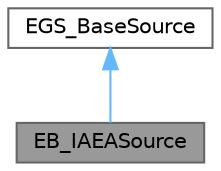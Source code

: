 digraph "EB_IAEASource"
{
 // LATEX_PDF_SIZE
  bgcolor="transparent";
  edge [fontname=Helvetica,fontsize=10,labelfontname=Helvetica,labelfontsize=10];
  node [fontname=Helvetica,fontsize=10,shape=box,height=0.2,width=0.4];
  Node1 [id="Node000001",label="EB_IAEASource",height=0.2,width=0.4,color="gray40", fillcolor="grey60", style="filled", fontcolor="black",tooltip="A phase space file source for egs_brachy."];
  Node2 -> Node1 [id="edge1_Node000001_Node000002",dir="back",color="steelblue1",style="solid",tooltip=" "];
  Node2 [id="Node000002",label="EGS_BaseSource",height=0.2,width=0.4,color="gray40", fillcolor="white", style="filled",tooltip=" "];
}
